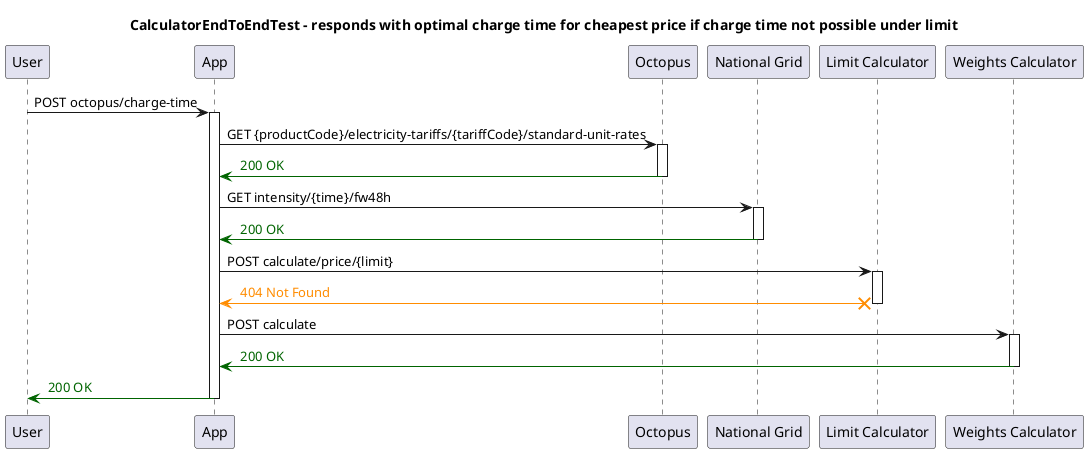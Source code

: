 @startuml
title CalculatorEndToEndTest - responds with optimal charge time for cheapest price if charge time not possible under limit
participant "User"
participant "App"
participant "Octopus"
participant "National Grid"
participant "Limit Calculator"
participant "Weights Calculator"
"User" -> "App": POST octopus/charge-time
activate "App"
"App" -> "Octopus": GET {productCode}/electricity-tariffs/{tariffCode}/standard-unit-rates
activate "Octopus"

"Octopus" -[#DarkGreen]> "App": <color:DarkGreen> 200 OK
deactivate "Octopus"
"App" -> "National Grid": GET intensity/{time}/fw48h
activate "National Grid"

"National Grid" -[#DarkGreen]> "App": <color:DarkGreen> 200 OK
deactivate "National Grid"
"App" -> "Limit Calculator": POST calculate/price/{limit}
activate "Limit Calculator"

"Limit Calculator" X-[#DarkOrange]> "App": <color:DarkOrange> 404 Not Found
deactivate "Limit Calculator"
"App" -> "Weights Calculator": POST calculate
activate "Weights Calculator"

"Weights Calculator" -[#DarkGreen]> "App": <color:DarkGreen> 200 OK
deactivate "Weights Calculator"
"App" -[#DarkGreen]> "User": <color:DarkGreen> 200 OK
deactivate "App"
@enduml